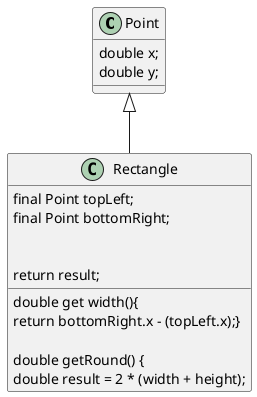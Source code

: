 @startuml
'https://plantuml.com/class-diagram
class Point{
    double x;
    double y;
}

class Rectangle extends Point{

    final Point topLeft;
    final Point bottomRight;

    double get width(){
        return bottomRight.x - (topLeft.x);}

    double getRound() {
        double result = 2 * (width + height);
        return result;
    }
}

@enduml